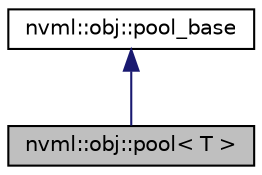 digraph "nvml::obj::pool&lt; T &gt;"
{
  edge [fontname="Helvetica",fontsize="10",labelfontname="Helvetica",labelfontsize="10"];
  node [fontname="Helvetica",fontsize="10",shape=record];
  Node1 [label="nvml::obj::pool\< T \>",height=0.2,width=0.4,color="black", fillcolor="grey75", style="filled", fontcolor="black"];
  Node2 -> Node1 [dir="back",color="midnightblue",fontsize="10",style="solid",fontname="Helvetica"];
  Node2 [label="nvml::obj::pool_base",height=0.2,width=0.4,color="black", fillcolor="white", style="filled",URL="$classnvml_1_1obj_1_1pool__base.html",tooltip="The non-template pool base class. "];
}
